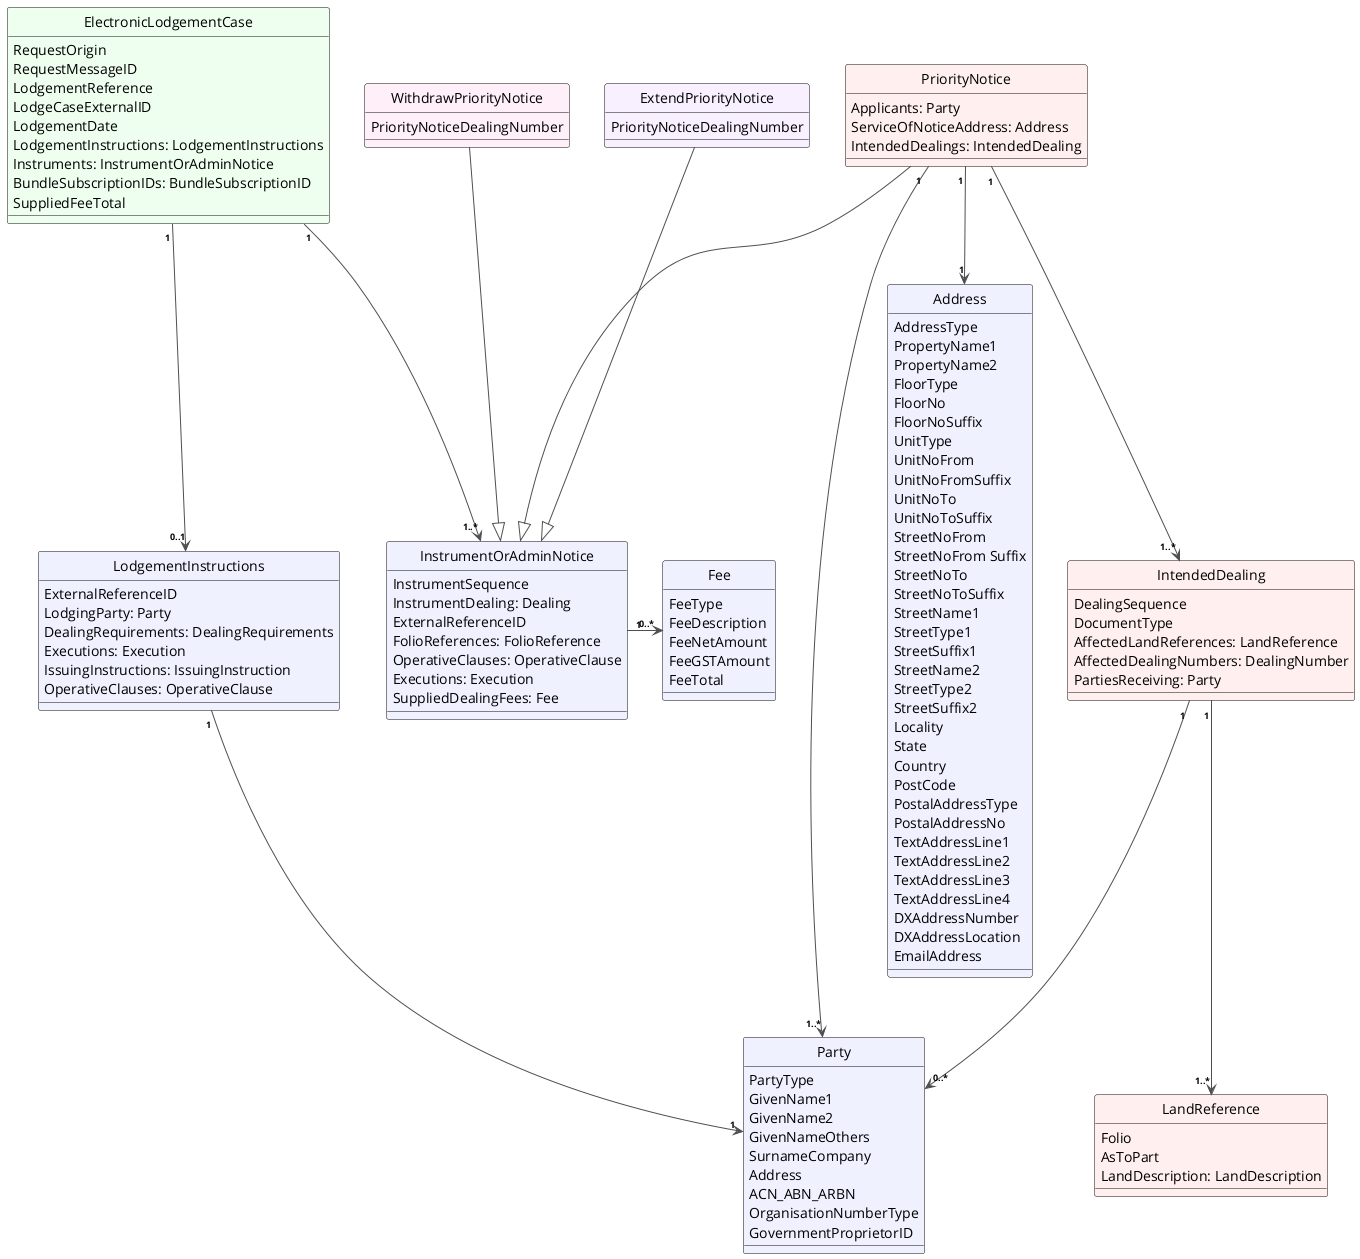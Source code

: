 @startuml
skinparam defaultFontName Open Sans
skinparam classBorderColor 0F0F0F
skinparam classArrowColor 4F4F4F
skinparam classArrowFontStyle bold
skinparam classArrowFontSize 9

hide circle


class ElectronicLodgementCase #EFFFEF {
  RequestOrigin
  RequestMessageID
  LodgementReference
  LodgeCaseExternalID
  LodgementDate
  LodgementInstructions: LodgementInstructions
  Instruments: InstrumentOrAdminNotice
  BundleSubscriptionIDs: BundleSubscriptionID
  SuppliedFeeTotal
}

class LodgementInstructions #EFF1FF {
  ExternalReferenceID
  LodgingParty: Party
  DealingRequirements: DealingRequirements
  Executions: Execution
  IssuingInstructions: IssuingInstruction
  OperativeClauses: OperativeClause
}

class InstrumentOrAdminNotice #EFF1FF {
  InstrumentSequence
  InstrumentDealing: Dealing
  ExternalReferenceID
  FolioReferences: FolioReference
  OperativeClauses: OperativeClause
  Executions: Execution
  SuppliedDealingFees: Fee
}

class Fee #EFF1FF {
  FeeType
  FeeDescription
  FeeNetAmount
  FeeGSTAmount
  FeeTotal
}

class Party #EFF1FF {
  PartyType
  GivenName1
  GivenName2
  GivenNameOthers
  SurnameCompany
  Address
  ACN_ABN_ARBN
  OrganisationNumberType
  GovernmentProprietorID
}

class Address #EFF1FF {
  AddressType
  PropertyName1
  PropertyName2
  FloorType
  FloorNo
  FloorNoSuffix
  UnitType
  UnitNoFrom
  UnitNoFromSuffix
  UnitNoTo
  UnitNoToSuffix
  StreetNoFrom
  StreetNoFrom Suffix
  StreetNoTo
  StreetNoToSuffix
  StreetName1
  StreetType1
  StreetSuffix1
  StreetName2
  StreetType2
  StreetSuffix2
  Locality
  State
  Country
  PostCode
  PostalAddressType
  PostalAddressNo
  TextAddressLine1
  TextAddressLine2
  TextAddressLine3
  TextAddressLine4
  DXAddressNumber
  DXAddressLocation
  EmailAddress
}

class PriorityNotice #FFF0EF {
  Applicants: Party
  ServiceOfNoticeAddress: Address
  IntendedDealings: IntendedDealing
}

class WithdrawPriorityNotice #FFEFF8 {
  PriorityNoticeDealingNumber
}

class ExtendPriorityNotice #F8EFFF {
  PriorityNoticeDealingNumber
}

class IntendedDealing #FFF0EF {
  DealingSequence
  DocumentType
  AffectedLandReferences: LandReference
  AffectedDealingNumbers: DealingNumber
  PartiesReceiving: Party
}

class LandReference #FFF0EF {
  Folio
  AsToPart
  LandDescription: LandDescription
}

ElectronicLodgementCase "1 " --> "0..1" LodgementInstructions
LodgementInstructions "1 " --> "1" Party
ElectronicLodgementCase "1 " --> "1..*" InstrumentOrAdminNotice
InstrumentOrAdminNotice "1 " -right> "0..*" Fee
PriorityNotice --|> InstrumentOrAdminNotice
PriorityNotice "1 " --> "1..*" Party
PriorityNotice "1 " --> "1" Address
PriorityNotice "1 " --> "1..*" IntendedDealing
IntendedDealing "1 " --> "0..*" Party
IntendedDealing "1 " --> "1..*" LandReference
WithdrawPriorityNotice --|> InstrumentOrAdminNotice
ExtendPriorityNotice --|> InstrumentOrAdminNotice


@enduml